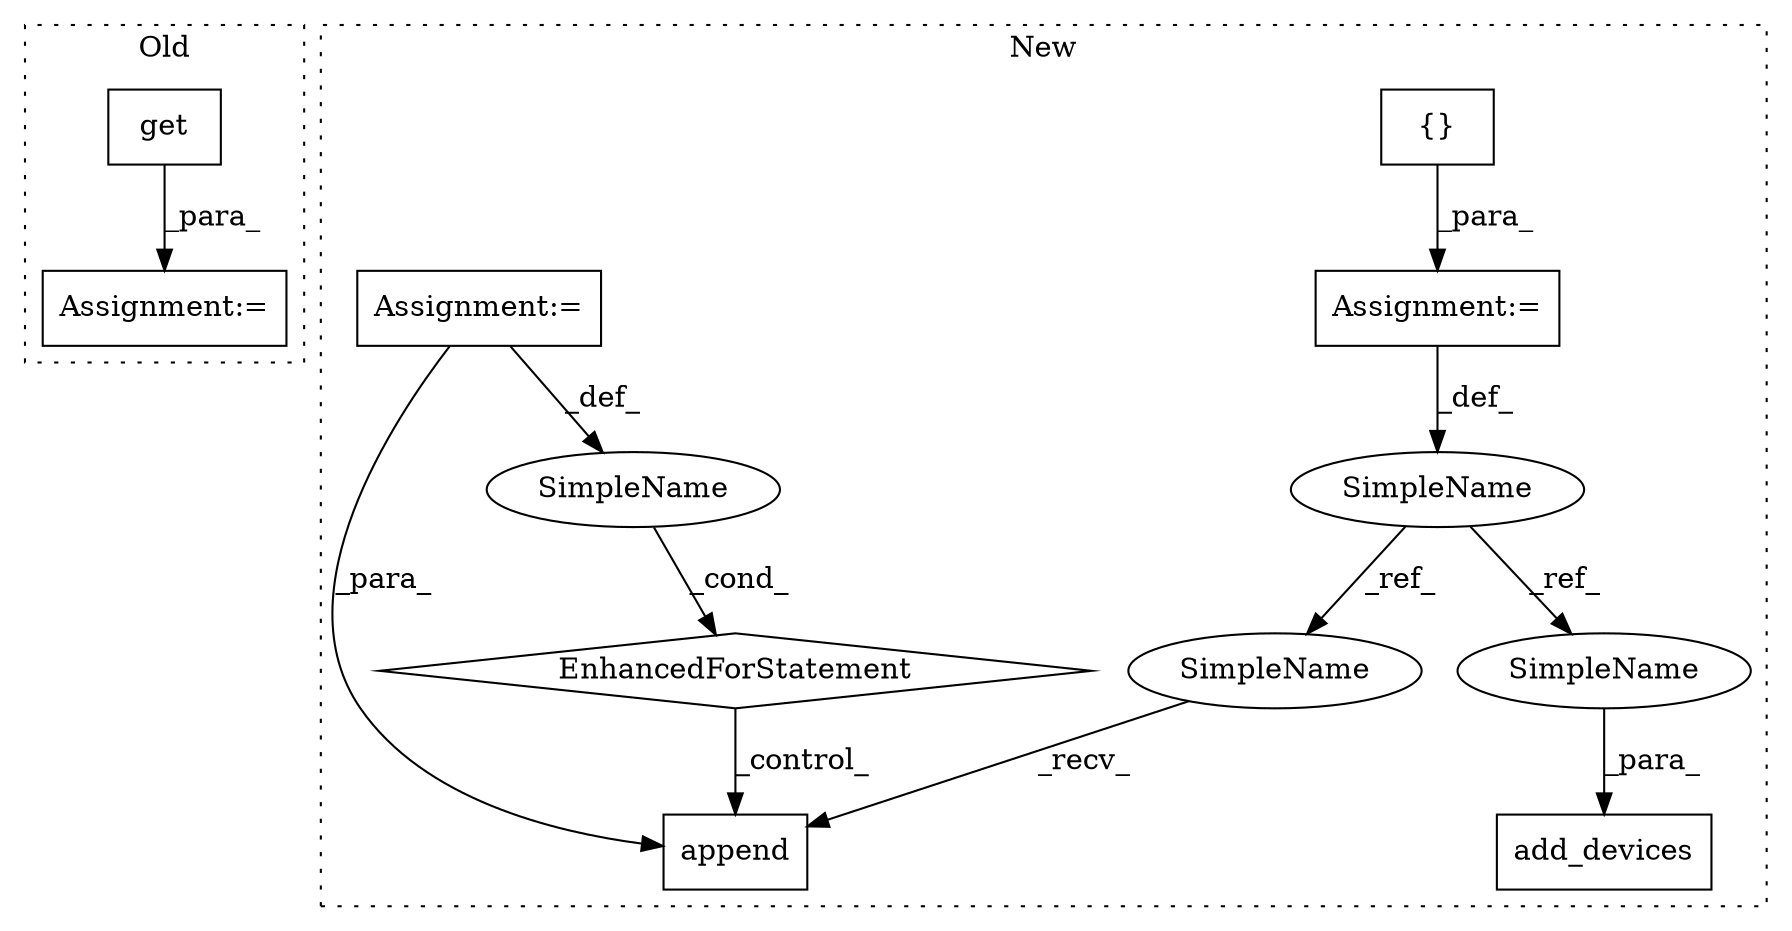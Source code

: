digraph G {
subgraph cluster0 {
1 [label="get" a="32" s="1872,1887" l="4,1" shape="box"];
3 [label="Assignment:=" a="7" s="1864" l="1" shape="box"];
label = "Old";
style="dotted";
}
subgraph cluster1 {
2 [label="add_devices" a="32" s="2446,2470" l="12,1" shape="box"];
4 [label="{}" a="4" s="2051" l="2" shape="box"];
5 [label="SimpleName" a="42" s="2024" l="7" shape="ellipse"];
6 [label="append" a="32" s="2181,2433" l="7,1" shape="box"];
7 [label="EnhancedForStatement" a="70" s="2059,2163" l="53,2" shape="diamond"];
8 [label="SimpleName" a="42" s="2116" l="13" shape="ellipse"];
9 [label="Assignment:=" a="7" s="2031" l="1" shape="box"];
10 [label="Assignment:=" a="7" s="2059,2163" l="53,2" shape="box"];
11 [label="SimpleName" a="42" s="2458" l="7" shape="ellipse"];
12 [label="SimpleName" a="42" s="2173" l="7" shape="ellipse"];
label = "New";
style="dotted";
}
1 -> 3 [label="_para_"];
4 -> 9 [label="_para_"];
5 -> 12 [label="_ref_"];
5 -> 11 [label="_ref_"];
7 -> 6 [label="_control_"];
8 -> 7 [label="_cond_"];
9 -> 5 [label="_def_"];
10 -> 8 [label="_def_"];
10 -> 6 [label="_para_"];
11 -> 2 [label="_para_"];
12 -> 6 [label="_recv_"];
}